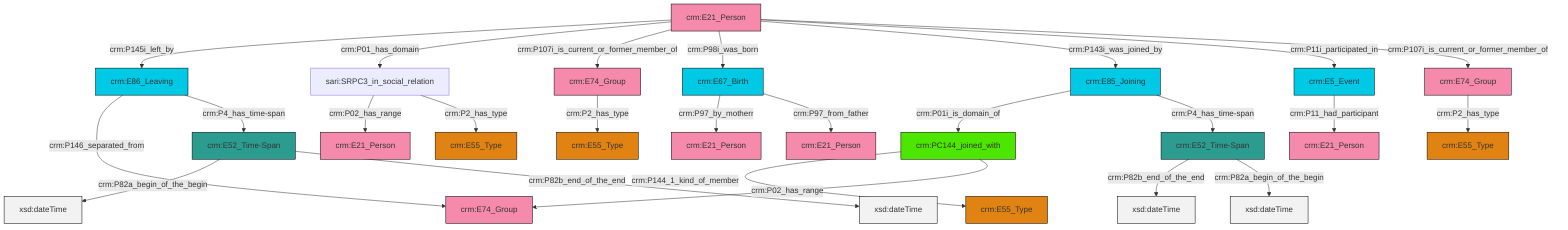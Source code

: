 graph TD
classDef Literal fill:#f2f2f2,stroke:#000000;
classDef CRM_Entity fill:#FFFFFF,stroke:#000000;
classDef Temporal_Entity fill:#00C9E6, stroke:#000000;
classDef Type fill:#E18312, stroke:#000000;
classDef Time-Span fill:#2C9C91, stroke:#000000;
classDef Appellation fill:#FFEB7F, stroke:#000000;
classDef Place fill:#008836, stroke:#000000;
classDef Persistent_Item fill:#B266B2, stroke:#000000;
classDef Conceptual_Object fill:#FFD700, stroke:#000000;
classDef Physical_Thing fill:#D2B48C, stroke:#000000;
classDef Actor fill:#f58aad, stroke:#000000;
classDef PC_Classes fill:#4ce600, stroke:#000000;
classDef Multi fill:#cccccc,stroke:#000000;

0["crm:E52_Time-Span"]:::Time-Span -->|crm:P82a_begin_of_the_begin| 1[xsd:dateTime]:::Literal
6["crm:E21_Person"]:::Actor -->|crm:P145i_left_by| 7["crm:E86_Leaving"]:::Temporal_Entity
6["crm:E21_Person"]:::Actor -->|crm:P01_has_domain| 10["sari:SRPC3_in_social_relation"]:::Default
11["crm:E74_Group"]:::Actor -->|crm:P2_has_type| 14["crm:E55_Type"]:::Type
2["crm:PC144_joined_with"]:::PC_Classes -->|crm:P144_1_kind_of_member| 8["crm:E55_Type"]:::Type
16["crm:E85_Joining"]:::Temporal_Entity -->|crm:P01i_is_domain_of| 2["crm:PC144_joined_with"]:::PC_Classes
2["crm:PC144_joined_with"]:::PC_Classes -->|crm:P02_has_range| 17["crm:E74_Group"]:::Actor
0["crm:E52_Time-Span"]:::Time-Span -->|crm:P82b_end_of_the_end| 18[xsd:dateTime]:::Literal
10["sari:SRPC3_in_social_relation"]:::Default -->|crm:P02_has_range| 19["crm:E21_Person"]:::Actor
6["crm:E21_Person"]:::Actor -->|crm:P107i_is_current_or_former_member_of| 11["crm:E74_Group"]:::Actor
16["crm:E85_Joining"]:::Temporal_Entity -->|crm:P4_has_time-span| 20["crm:E52_Time-Span"]:::Time-Span
6["crm:E21_Person"]:::Actor -->|crm:P98i_was_born| 26["crm:E67_Birth"]:::Temporal_Entity
6["crm:E21_Person"]:::Actor -->|crm:P143i_was_joined_by| 16["crm:E85_Joining"]:::Temporal_Entity
7["crm:E86_Leaving"]:::Temporal_Entity -->|crm:P146_separated_from| 17["crm:E74_Group"]:::Actor
26["crm:E67_Birth"]:::Temporal_Entity -->|crm:P97_by_motherr| 28["crm:E21_Person"]:::Actor
6["crm:E21_Person"]:::Actor -->|crm:P11i_participated_in| 29["crm:E5_Event"]:::Temporal_Entity
10["sari:SRPC3_in_social_relation"]:::Default -->|crm:P2_has_type| 31["crm:E55_Type"]:::Type
26["crm:E67_Birth"]:::Temporal_Entity -->|crm:P97_from_father| 32["crm:E21_Person"]:::Actor
7["crm:E86_Leaving"]:::Temporal_Entity -->|crm:P4_has_time-span| 0["crm:E52_Time-Span"]:::Time-Span
20["crm:E52_Time-Span"]:::Time-Span -->|crm:P82b_end_of_the_end| 34[xsd:dateTime]:::Literal
29["crm:E5_Event"]:::Temporal_Entity -->|crm:P11_had_participant| 22["crm:E21_Person"]:::Actor
20["crm:E52_Time-Span"]:::Time-Span -->|crm:P82a_begin_of_the_begin| 37[xsd:dateTime]:::Literal
6["crm:E21_Person"]:::Actor -->|crm:P107i_is_current_or_former_member_of| 38["crm:E74_Group"]:::Actor
38["crm:E74_Group"]:::Actor -->|crm:P2_has_type| 4["crm:E55_Type"]:::Type